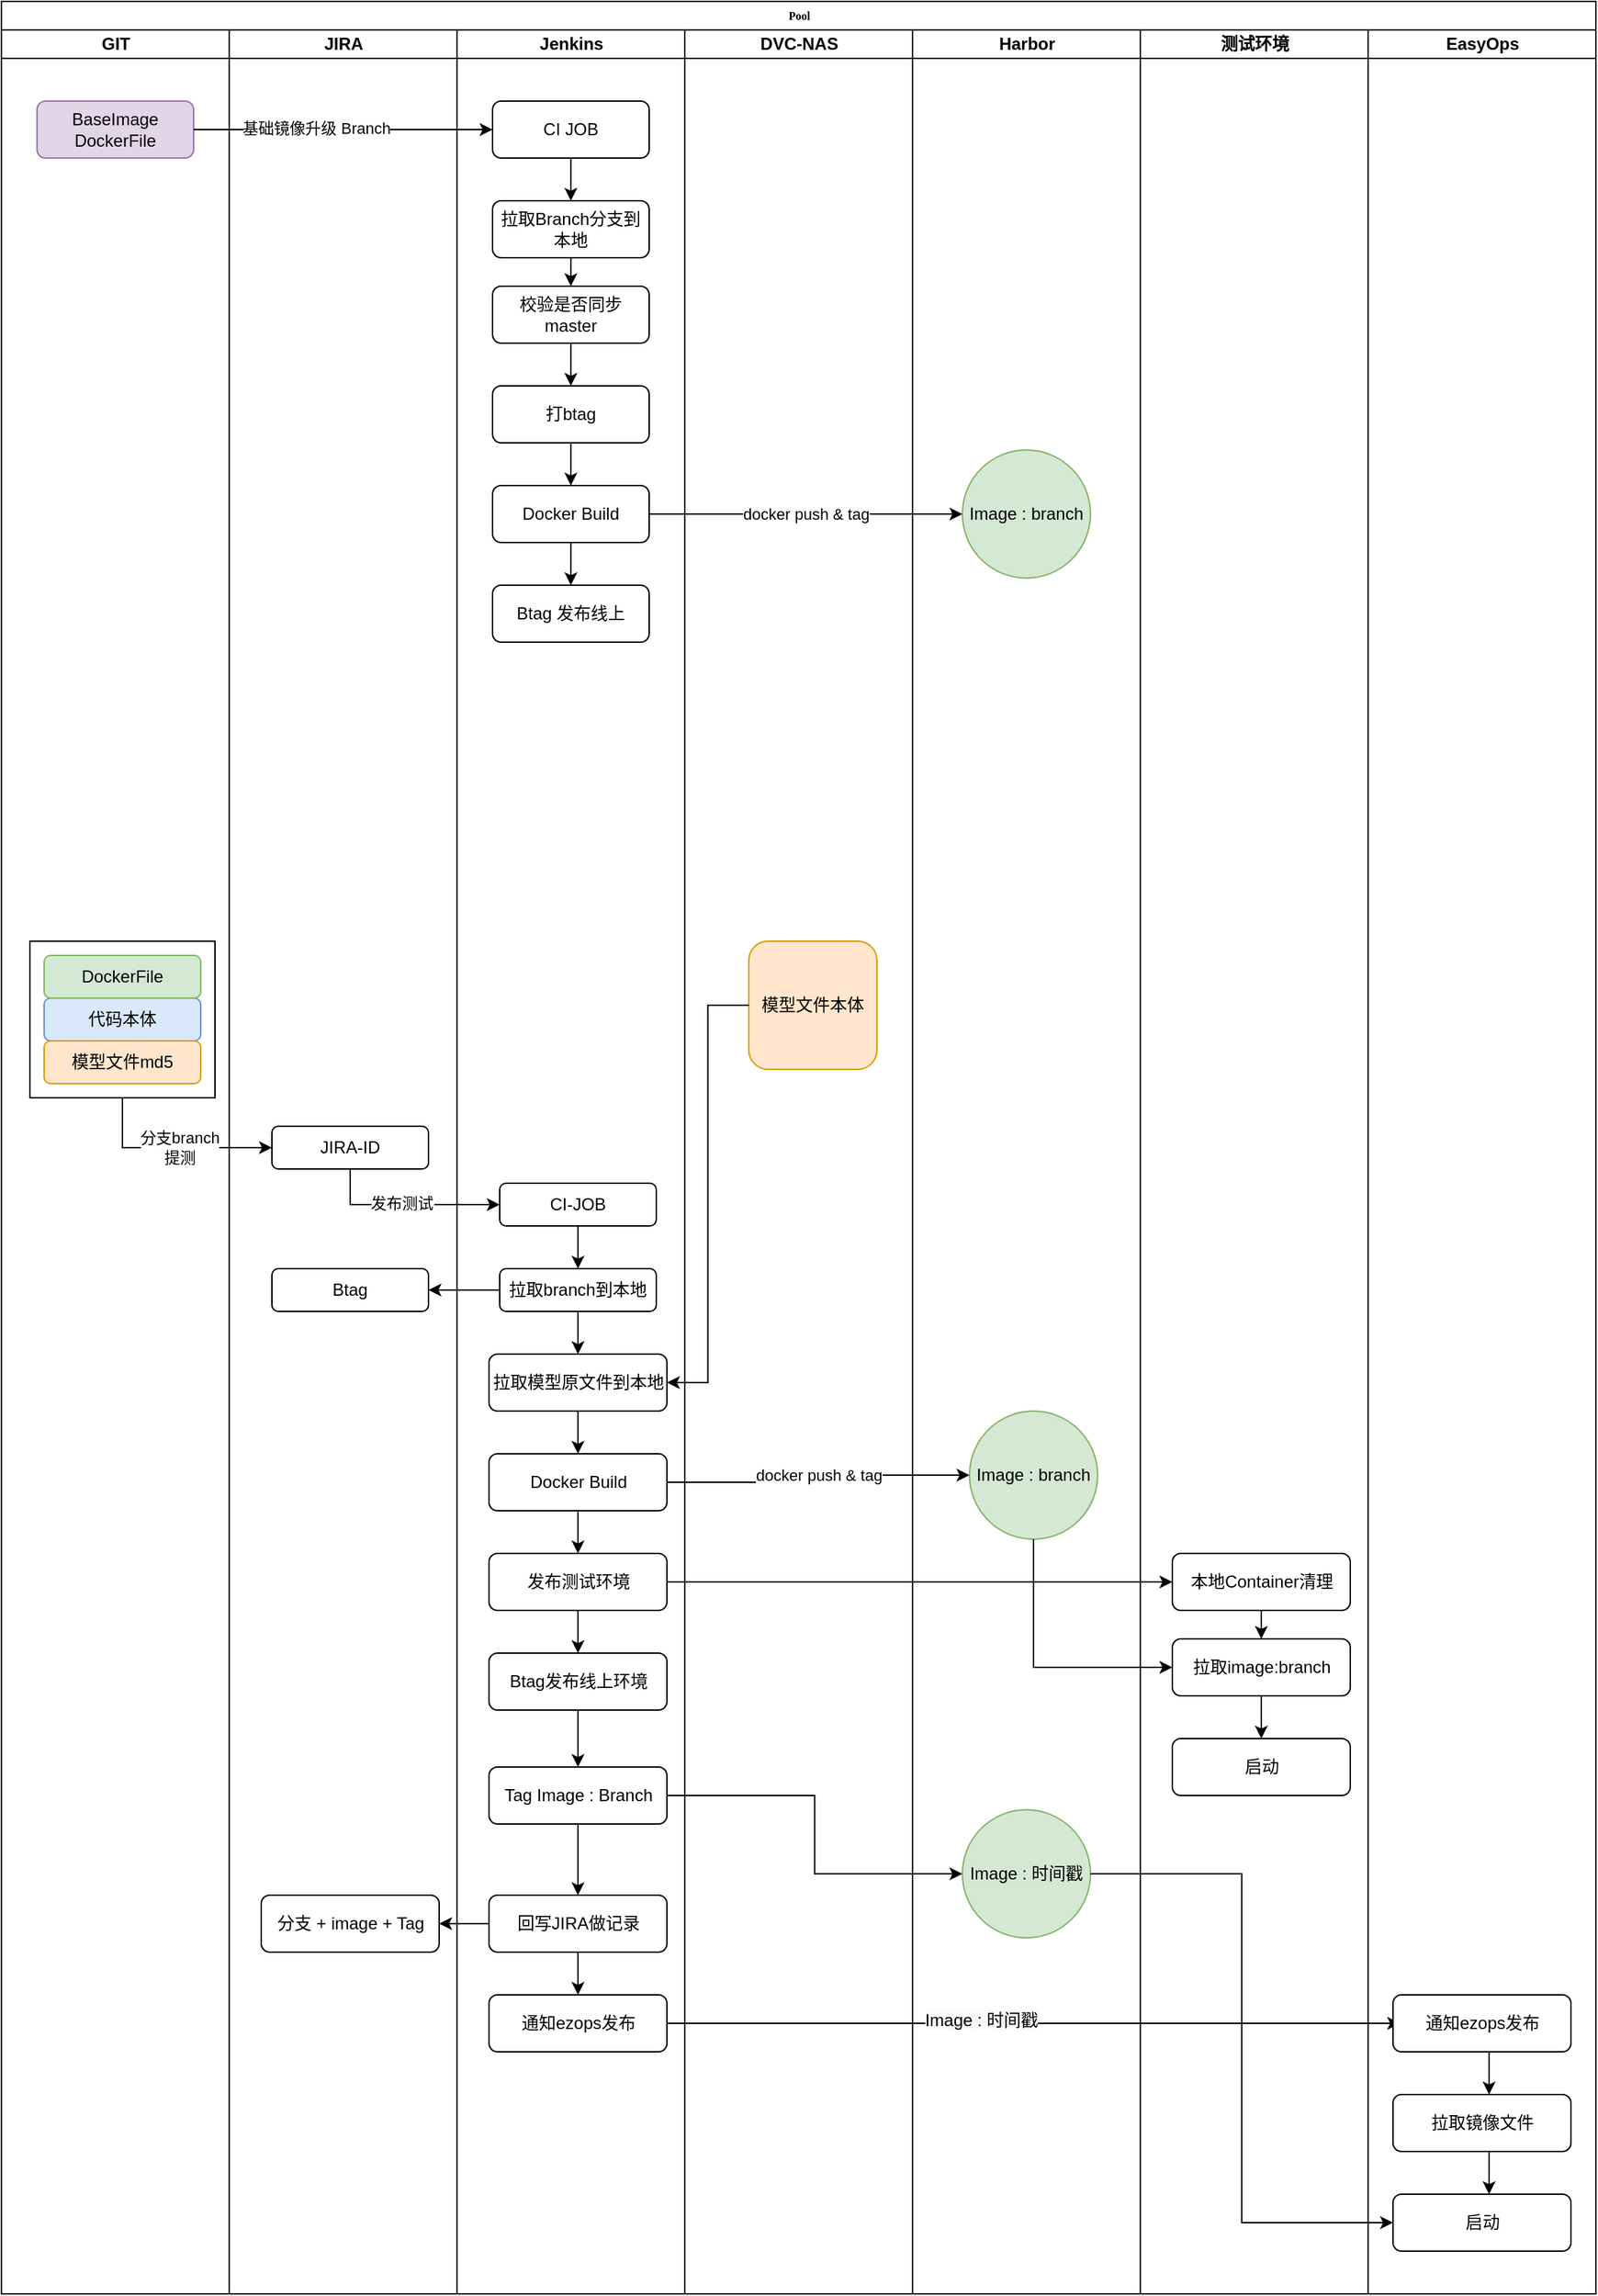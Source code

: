 <mxfile version="14.1.9" type="github">
  <diagram name="Page-1" id="74e2e168-ea6b-b213-b513-2b3c1d86103e">
    <mxGraphModel dx="2066" dy="1077" grid="1" gridSize="10" guides="1" tooltips="1" connect="1" arrows="1" fold="1" page="1" pageScale="1" pageWidth="1100" pageHeight="2700" background="#ffffff" math="0" shadow="0">
      <root>
        <mxCell id="0" />
        <mxCell id="1" parent="0" />
        <mxCell id="77e6c97f196da883-1" value="Pool" style="swimlane;html=1;childLayout=stackLayout;startSize=20;rounded=0;shadow=0;labelBackgroundColor=none;strokeWidth=1;fontFamily=Verdana;fontSize=8;align=center;" parent="1" vertex="1">
          <mxGeometry x="360" y="30" width="1120" height="1610" as="geometry">
            <mxRectangle x="70" y="40" width="60" height="20" as="alternateBounds" />
          </mxGeometry>
        </mxCell>
        <mxCell id="77e6c97f196da883-40" style="edgeStyle=orthogonalEdgeStyle;rounded=1;html=1;labelBackgroundColor=none;startArrow=none;startFill=0;startSize=5;endArrow=classicThin;endFill=1;endSize=5;jettySize=auto;orthogonalLoop=1;strokeWidth=1;fontFamily=Verdana;fontSize=8" parent="77e6c97f196da883-1" edge="1">
          <mxGeometry relative="1" as="geometry">
            <mxPoint x="770" y="690" as="sourcePoint" />
          </mxGeometry>
        </mxCell>
        <mxCell id="77e6c97f196da883-3" value="GIT" style="swimlane;html=1;startSize=20;" parent="77e6c97f196da883-1" vertex="1">
          <mxGeometry y="20" width="160" height="1590" as="geometry">
            <mxRectangle x="160" y="20" width="30" height="730" as="alternateBounds" />
          </mxGeometry>
        </mxCell>
        <mxCell id="qFuKY292NcKyGRynSk7K-17" value="" style="rounded=0;whiteSpace=wrap;html=1;" parent="77e6c97f196da883-3" vertex="1">
          <mxGeometry x="20" y="640" width="130" height="110" as="geometry" />
        </mxCell>
        <mxCell id="qFuKY292NcKyGRynSk7K-6" value="代码本体" style="rounded=1;whiteSpace=wrap;html=1;fillColor=#dae8fc;strokeColor=#6c8ebf;" parent="77e6c97f196da883-3" vertex="1">
          <mxGeometry x="30" y="680" width="110" height="30" as="geometry" />
        </mxCell>
        <mxCell id="qFuKY292NcKyGRynSk7K-10" value="DockerFile" style="rounded=1;whiteSpace=wrap;html=1;fillColor=#d5e8d4;strokeColor=#82b366;" parent="77e6c97f196da883-3" vertex="1">
          <mxGeometry x="30" y="650" width="110" height="30" as="geometry" />
        </mxCell>
        <mxCell id="qFuKY292NcKyGRynSk7K-11" value="模型文件md5" style="rounded=1;whiteSpace=wrap;html=1;fillColor=#ffe6cc;strokeColor=#d79b00;" parent="77e6c97f196da883-3" vertex="1">
          <mxGeometry x="30" y="710" width="110" height="30" as="geometry" />
        </mxCell>
        <mxCell id="qFuKY292NcKyGRynSk7K-16" style="edgeStyle=orthogonalEdgeStyle;rounded=0;orthogonalLoop=1;jettySize=auto;html=1;exitX=0.5;exitY=1;exitDx=0;exitDy=0;" parent="77e6c97f196da883-3" source="qFuKY292NcKyGRynSk7K-6" target="qFuKY292NcKyGRynSk7K-6" edge="1">
          <mxGeometry relative="1" as="geometry" />
        </mxCell>
        <mxCell id="O5KyWY-3H8QUaeKtWlQd-1" value="&lt;div&gt;BaseImage&lt;/div&gt;&lt;div&gt;DockerFile&lt;br&gt;&lt;/div&gt;" style="rounded=1;whiteSpace=wrap;html=1;fillColor=#e1d5e7;strokeColor=#9673a6;" vertex="1" parent="77e6c97f196da883-3">
          <mxGeometry x="25" y="50" width="110" height="40" as="geometry" />
        </mxCell>
        <mxCell id="77e6c97f196da883-4" value="JIRA" style="swimlane;html=1;startSize=20;" parent="77e6c97f196da883-1" vertex="1">
          <mxGeometry x="160" y="20" width="160" height="1590" as="geometry" />
        </mxCell>
        <mxCell id="qFuKY292NcKyGRynSk7K-22" value="JIRA-ID" style="rounded=1;whiteSpace=wrap;html=1;" parent="77e6c97f196da883-4" vertex="1">
          <mxGeometry x="30" y="770" width="110" height="30" as="geometry" />
        </mxCell>
        <mxCell id="qFuKY292NcKyGRynSk7K-34" value="Btag" style="rounded=1;whiteSpace=wrap;html=1;" parent="77e6c97f196da883-4" vertex="1">
          <mxGeometry x="30" y="870" width="110" height="30" as="geometry" />
        </mxCell>
        <mxCell id="qFuKY292NcKyGRynSk7K-64" value="分支 + image + Tag" style="rounded=1;whiteSpace=wrap;html=1;" parent="77e6c97f196da883-4" vertex="1">
          <mxGeometry x="22.5" y="1310" width="125" height="40" as="geometry" />
        </mxCell>
        <mxCell id="qFuKY292NcKyGRynSk7K-3" value="Jenkins" style="swimlane;html=1;startSize=20;" parent="77e6c97f196da883-1" vertex="1">
          <mxGeometry x="320" y="20" width="160" height="1590" as="geometry" />
        </mxCell>
        <mxCell id="qFuKY292NcKyGRynSk7K-30" style="edgeStyle=orthogonalEdgeStyle;rounded=0;orthogonalLoop=1;jettySize=auto;html=1;" parent="qFuKY292NcKyGRynSk7K-3" source="qFuKY292NcKyGRynSk7K-26" target="qFuKY292NcKyGRynSk7K-29" edge="1">
          <mxGeometry relative="1" as="geometry" />
        </mxCell>
        <mxCell id="qFuKY292NcKyGRynSk7K-26" value="CI-JOB" style="rounded=1;whiteSpace=wrap;html=1;" parent="qFuKY292NcKyGRynSk7K-3" vertex="1">
          <mxGeometry x="30" y="810" width="110" height="30" as="geometry" />
        </mxCell>
        <mxCell id="qFuKY292NcKyGRynSk7K-38" style="edgeStyle=orthogonalEdgeStyle;rounded=0;orthogonalLoop=1;jettySize=auto;html=1;" parent="qFuKY292NcKyGRynSk7K-3" source="qFuKY292NcKyGRynSk7K-29" target="qFuKY292NcKyGRynSk7K-36" edge="1">
          <mxGeometry relative="1" as="geometry" />
        </mxCell>
        <mxCell id="qFuKY292NcKyGRynSk7K-29" value="拉取branch到本地" style="rounded=1;whiteSpace=wrap;html=1;" parent="qFuKY292NcKyGRynSk7K-3" vertex="1">
          <mxGeometry x="30" y="870" width="110" height="30" as="geometry" />
        </mxCell>
        <mxCell id="qFuKY292NcKyGRynSk7K-40" style="edgeStyle=orthogonalEdgeStyle;rounded=0;orthogonalLoop=1;jettySize=auto;html=1;" parent="qFuKY292NcKyGRynSk7K-3" source="qFuKY292NcKyGRynSk7K-36" target="qFuKY292NcKyGRynSk7K-39" edge="1">
          <mxGeometry relative="1" as="geometry" />
        </mxCell>
        <mxCell id="qFuKY292NcKyGRynSk7K-36" value="拉取模型原文件到本地" style="rounded=1;whiteSpace=wrap;html=1;" parent="qFuKY292NcKyGRynSk7K-3" vertex="1">
          <mxGeometry x="22.5" y="930" width="125" height="40" as="geometry" />
        </mxCell>
        <mxCell id="qFuKY292NcKyGRynSk7K-46" style="edgeStyle=orthogonalEdgeStyle;rounded=0;orthogonalLoop=1;jettySize=auto;html=1;" parent="qFuKY292NcKyGRynSk7K-3" source="qFuKY292NcKyGRynSk7K-39" target="qFuKY292NcKyGRynSk7K-45" edge="1">
          <mxGeometry relative="1" as="geometry" />
        </mxCell>
        <mxCell id="qFuKY292NcKyGRynSk7K-39" value="Docker Build" style="rounded=1;whiteSpace=wrap;html=1;" parent="qFuKY292NcKyGRynSk7K-3" vertex="1">
          <mxGeometry x="22.5" y="1000" width="125" height="40" as="geometry" />
        </mxCell>
        <mxCell id="qFuKY292NcKyGRynSk7K-56" style="edgeStyle=orthogonalEdgeStyle;rounded=0;orthogonalLoop=1;jettySize=auto;html=1;" parent="qFuKY292NcKyGRynSk7K-3" source="qFuKY292NcKyGRynSk7K-45" target="qFuKY292NcKyGRynSk7K-55" edge="1">
          <mxGeometry relative="1" as="geometry" />
        </mxCell>
        <mxCell id="qFuKY292NcKyGRynSk7K-45" value="发布测试环境" style="rounded=1;whiteSpace=wrap;html=1;" parent="qFuKY292NcKyGRynSk7K-3" vertex="1">
          <mxGeometry x="22.5" y="1070" width="125" height="40" as="geometry" />
        </mxCell>
        <mxCell id="qFuKY292NcKyGRynSk7K-59" style="edgeStyle=orthogonalEdgeStyle;rounded=0;orthogonalLoop=1;jettySize=auto;html=1;" parent="qFuKY292NcKyGRynSk7K-3" source="qFuKY292NcKyGRynSk7K-55" target="qFuKY292NcKyGRynSk7K-57" edge="1">
          <mxGeometry relative="1" as="geometry" />
        </mxCell>
        <mxCell id="qFuKY292NcKyGRynSk7K-55" value="Btag发布线上环境" style="rounded=1;whiteSpace=wrap;html=1;" parent="qFuKY292NcKyGRynSk7K-3" vertex="1">
          <mxGeometry x="22.5" y="1140" width="125" height="40" as="geometry" />
        </mxCell>
        <mxCell id="qFuKY292NcKyGRynSk7K-69" style="edgeStyle=orthogonalEdgeStyle;rounded=0;orthogonalLoop=1;jettySize=auto;html=1;" parent="qFuKY292NcKyGRynSk7K-3" source="qFuKY292NcKyGRynSk7K-57" target="qFuKY292NcKyGRynSk7K-62" edge="1">
          <mxGeometry relative="1" as="geometry" />
        </mxCell>
        <mxCell id="qFuKY292NcKyGRynSk7K-57" value="Tag Image : Branch" style="rounded=1;whiteSpace=wrap;html=1;" parent="qFuKY292NcKyGRynSk7K-3" vertex="1">
          <mxGeometry x="22.5" y="1220" width="125" height="40" as="geometry" />
        </mxCell>
        <mxCell id="qFuKY292NcKyGRynSk7K-71" style="edgeStyle=orthogonalEdgeStyle;rounded=0;orthogonalLoop=1;jettySize=auto;html=1;" parent="qFuKY292NcKyGRynSk7K-3" source="qFuKY292NcKyGRynSk7K-62" target="qFuKY292NcKyGRynSk7K-70" edge="1">
          <mxGeometry relative="1" as="geometry" />
        </mxCell>
        <mxCell id="qFuKY292NcKyGRynSk7K-62" value="回写JIRA做记录" style="rounded=1;whiteSpace=wrap;html=1;" parent="qFuKY292NcKyGRynSk7K-3" vertex="1">
          <mxGeometry x="22.5" y="1310" width="125" height="40" as="geometry" />
        </mxCell>
        <mxCell id="qFuKY292NcKyGRynSk7K-70" value="通知ezops发布" style="rounded=1;whiteSpace=wrap;html=1;" parent="qFuKY292NcKyGRynSk7K-3" vertex="1">
          <mxGeometry x="22.5" y="1380" width="125" height="40" as="geometry" />
        </mxCell>
        <mxCell id="O5KyWY-3H8QUaeKtWlQd-6" style="edgeStyle=orthogonalEdgeStyle;rounded=0;orthogonalLoop=1;jettySize=auto;html=1;" edge="1" parent="qFuKY292NcKyGRynSk7K-3" source="O5KyWY-3H8QUaeKtWlQd-2" target="O5KyWY-3H8QUaeKtWlQd-5">
          <mxGeometry relative="1" as="geometry" />
        </mxCell>
        <mxCell id="O5KyWY-3H8QUaeKtWlQd-2" value="CI JOB" style="rounded=1;whiteSpace=wrap;html=1;" vertex="1" parent="qFuKY292NcKyGRynSk7K-3">
          <mxGeometry x="25" y="50" width="110" height="40" as="geometry" />
        </mxCell>
        <mxCell id="O5KyWY-3H8QUaeKtWlQd-12" style="edgeStyle=orthogonalEdgeStyle;rounded=0;orthogonalLoop=1;jettySize=auto;html=1;" edge="1" parent="qFuKY292NcKyGRynSk7K-3" source="O5KyWY-3H8QUaeKtWlQd-5" target="O5KyWY-3H8QUaeKtWlQd-7">
          <mxGeometry relative="1" as="geometry" />
        </mxCell>
        <mxCell id="O5KyWY-3H8QUaeKtWlQd-5" value="拉取Branch分支到本地" style="rounded=1;whiteSpace=wrap;html=1;" vertex="1" parent="qFuKY292NcKyGRynSk7K-3">
          <mxGeometry x="25" y="120" width="110" height="40" as="geometry" />
        </mxCell>
        <mxCell id="O5KyWY-3H8QUaeKtWlQd-13" style="edgeStyle=orthogonalEdgeStyle;rounded=0;orthogonalLoop=1;jettySize=auto;html=1;" edge="1" parent="qFuKY292NcKyGRynSk7K-3" source="O5KyWY-3H8QUaeKtWlQd-7" target="O5KyWY-3H8QUaeKtWlQd-8">
          <mxGeometry relative="1" as="geometry" />
        </mxCell>
        <mxCell id="O5KyWY-3H8QUaeKtWlQd-7" value="校验是否同步master" style="rounded=1;whiteSpace=wrap;html=1;" vertex="1" parent="qFuKY292NcKyGRynSk7K-3">
          <mxGeometry x="25" y="180" width="110" height="40" as="geometry" />
        </mxCell>
        <mxCell id="O5KyWY-3H8QUaeKtWlQd-14" style="edgeStyle=orthogonalEdgeStyle;rounded=0;orthogonalLoop=1;jettySize=auto;html=1;" edge="1" parent="qFuKY292NcKyGRynSk7K-3" source="O5KyWY-3H8QUaeKtWlQd-8" target="O5KyWY-3H8QUaeKtWlQd-9">
          <mxGeometry relative="1" as="geometry" />
        </mxCell>
        <mxCell id="O5KyWY-3H8QUaeKtWlQd-8" value="打btag" style="rounded=1;whiteSpace=wrap;html=1;" vertex="1" parent="qFuKY292NcKyGRynSk7K-3">
          <mxGeometry x="25" y="250" width="110" height="40" as="geometry" />
        </mxCell>
        <mxCell id="O5KyWY-3H8QUaeKtWlQd-16" style="edgeStyle=orthogonalEdgeStyle;rounded=0;orthogonalLoop=1;jettySize=auto;html=1;" edge="1" parent="qFuKY292NcKyGRynSk7K-3" source="O5KyWY-3H8QUaeKtWlQd-9" target="O5KyWY-3H8QUaeKtWlQd-15">
          <mxGeometry relative="1" as="geometry" />
        </mxCell>
        <mxCell id="O5KyWY-3H8QUaeKtWlQd-9" value="Docker Build" style="rounded=1;whiteSpace=wrap;html=1;" vertex="1" parent="qFuKY292NcKyGRynSk7K-3">
          <mxGeometry x="25" y="320" width="110" height="40" as="geometry" />
        </mxCell>
        <mxCell id="O5KyWY-3H8QUaeKtWlQd-15" value="Btag 发布线上" style="rounded=1;whiteSpace=wrap;html=1;" vertex="1" parent="qFuKY292NcKyGRynSk7K-3">
          <mxGeometry x="25" y="390" width="110" height="40" as="geometry" />
        </mxCell>
        <mxCell id="qFuKY292NcKyGRynSk7K-4" value="DVC-NAS" style="swimlane;html=1;startSize=20;" parent="77e6c97f196da883-1" vertex="1">
          <mxGeometry x="480" y="20" width="160" height="1590" as="geometry" />
        </mxCell>
        <mxCell id="qFuKY292NcKyGRynSk7K-33" value="模型文件本体" style="rounded=1;whiteSpace=wrap;html=1;fillColor=#ffe6cc;strokeColor=#d79b00;" parent="qFuKY292NcKyGRynSk7K-4" vertex="1">
          <mxGeometry x="45" y="640" width="90" height="90" as="geometry" />
        </mxCell>
        <mxCell id="77e6c97f196da883-5" value="Harbor" style="swimlane;html=1;startSize=20;" parent="77e6c97f196da883-1" vertex="1">
          <mxGeometry x="640" y="20" width="160" height="1590" as="geometry" />
        </mxCell>
        <mxCell id="qFuKY292NcKyGRynSk7K-66" value="&lt;span&gt;Image : branch&lt;/span&gt;" style="ellipse;whiteSpace=wrap;html=1;aspect=fixed;fillColor=#d5e8d4;strokeColor=#82b366;" parent="77e6c97f196da883-5" vertex="1">
          <mxGeometry x="40" y="970" width="90" height="90" as="geometry" />
        </mxCell>
        <mxCell id="qFuKY292NcKyGRynSk7K-68" value="&lt;span&gt;Image : 时间戳&lt;/span&gt;" style="ellipse;whiteSpace=wrap;html=1;aspect=fixed;fillColor=#d5e8d4;strokeColor=#82b366;" parent="77e6c97f196da883-5" vertex="1">
          <mxGeometry x="35" y="1250" width="90" height="90" as="geometry" />
        </mxCell>
        <mxCell id="O5KyWY-3H8QUaeKtWlQd-10" value="&lt;span&gt;Image : branch&lt;/span&gt;" style="ellipse;whiteSpace=wrap;html=1;aspect=fixed;fillColor=#d5e8d4;strokeColor=#82b366;" vertex="1" parent="77e6c97f196da883-5">
          <mxGeometry x="35" y="295" width="90" height="90" as="geometry" />
        </mxCell>
        <mxCell id="qFuKY292NcKyGRynSk7K-24" style="edgeStyle=orthogonalEdgeStyle;rounded=0;orthogonalLoop=1;jettySize=auto;html=1;entryX=0;entryY=0.5;entryDx=0;entryDy=0;" parent="77e6c97f196da883-1" source="qFuKY292NcKyGRynSk7K-17" target="qFuKY292NcKyGRynSk7K-22" edge="1">
          <mxGeometry relative="1" as="geometry">
            <Array as="points">
              <mxPoint x="85" y="805" />
            </Array>
          </mxGeometry>
        </mxCell>
        <mxCell id="qFuKY292NcKyGRynSk7K-25" value="分支branch&lt;br&gt;提测" style="edgeLabel;html=1;align=center;verticalAlign=middle;resizable=0;points=[];" parent="qFuKY292NcKyGRynSk7K-24" vertex="1" connectable="0">
          <mxGeometry x="-0.129" relative="1" as="geometry">
            <mxPoint x="14" as="offset" />
          </mxGeometry>
        </mxCell>
        <mxCell id="qFuKY292NcKyGRynSk7K-27" style="edgeStyle=orthogonalEdgeStyle;rounded=0;orthogonalLoop=1;jettySize=auto;html=1;entryX=0;entryY=0.5;entryDx=0;entryDy=0;" parent="77e6c97f196da883-1" source="qFuKY292NcKyGRynSk7K-22" target="qFuKY292NcKyGRynSk7K-26" edge="1">
          <mxGeometry relative="1" as="geometry">
            <Array as="points">
              <mxPoint x="245" y="845" />
            </Array>
          </mxGeometry>
        </mxCell>
        <mxCell id="qFuKY292NcKyGRynSk7K-28" value="发布测试" style="edgeLabel;html=1;align=center;verticalAlign=middle;resizable=0;points=[];" parent="qFuKY292NcKyGRynSk7K-27" vertex="1" connectable="0">
          <mxGeometry x="-0.061" y="1" relative="1" as="geometry">
            <mxPoint as="offset" />
          </mxGeometry>
        </mxCell>
        <mxCell id="qFuKY292NcKyGRynSk7K-35" style="edgeStyle=orthogonalEdgeStyle;rounded=0;orthogonalLoop=1;jettySize=auto;html=1;entryX=1;entryY=0.5;entryDx=0;entryDy=0;" parent="77e6c97f196da883-1" source="qFuKY292NcKyGRynSk7K-29" target="qFuKY292NcKyGRynSk7K-34" edge="1">
          <mxGeometry relative="1" as="geometry" />
        </mxCell>
        <mxCell id="qFuKY292NcKyGRynSk7K-37" style="edgeStyle=orthogonalEdgeStyle;rounded=0;orthogonalLoop=1;jettySize=auto;html=1;entryX=1;entryY=0.5;entryDx=0;entryDy=0;" parent="77e6c97f196da883-1" source="qFuKY292NcKyGRynSk7K-33" target="qFuKY292NcKyGRynSk7K-36" edge="1">
          <mxGeometry relative="1" as="geometry" />
        </mxCell>
        <mxCell id="qFuKY292NcKyGRynSk7K-42" style="edgeStyle=orthogonalEdgeStyle;rounded=0;orthogonalLoop=1;jettySize=auto;html=1;" parent="77e6c97f196da883-1" source="qFuKY292NcKyGRynSk7K-39" target="qFuKY292NcKyGRynSk7K-66" edge="1">
          <mxGeometry relative="1" as="geometry">
            <mxPoint x="662.5" y="940" as="targetPoint" />
          </mxGeometry>
        </mxCell>
        <mxCell id="qFuKY292NcKyGRynSk7K-43" value="docker push &amp;amp; tag" style="edgeLabel;html=1;align=center;verticalAlign=middle;resizable=0;points=[];" parent="qFuKY292NcKyGRynSk7K-42" vertex="1" connectable="0">
          <mxGeometry x="0.236" y="-1" relative="1" as="geometry">
            <mxPoint x="-23.5" y="-1" as="offset" />
          </mxGeometry>
        </mxCell>
        <mxCell id="qFuKY292NcKyGRynSk7K-48" style="edgeStyle=orthogonalEdgeStyle;rounded=0;orthogonalLoop=1;jettySize=auto;html=1;entryX=0;entryY=0.5;entryDx=0;entryDy=0;" parent="77e6c97f196da883-1" source="qFuKY292NcKyGRynSk7K-45" target="qFuKY292NcKyGRynSk7K-47" edge="1">
          <mxGeometry relative="1" as="geometry" />
        </mxCell>
        <mxCell id="qFuKY292NcKyGRynSk7K-52" style="edgeStyle=orthogonalEdgeStyle;rounded=0;orthogonalLoop=1;jettySize=auto;html=1;entryX=0;entryY=0.5;entryDx=0;entryDy=0;" parent="77e6c97f196da883-1" target="qFuKY292NcKyGRynSk7K-49" edge="1">
          <mxGeometry relative="1" as="geometry">
            <mxPoint x="725" y="1080" as="sourcePoint" />
            <Array as="points">
              <mxPoint x="725" y="1170" />
            </Array>
          </mxGeometry>
        </mxCell>
        <mxCell id="qFuKY292NcKyGRynSk7K-61" style="edgeStyle=orthogonalEdgeStyle;rounded=0;orthogonalLoop=1;jettySize=auto;html=1;entryX=0;entryY=0.5;entryDx=0;entryDy=0;" parent="77e6c97f196da883-1" source="qFuKY292NcKyGRynSk7K-57" target="qFuKY292NcKyGRynSk7K-68" edge="1">
          <mxGeometry relative="1" as="geometry">
            <mxPoint x="662.5" y="1300" as="targetPoint" />
          </mxGeometry>
        </mxCell>
        <mxCell id="qFuKY292NcKyGRynSk7K-65" style="edgeStyle=orthogonalEdgeStyle;rounded=0;orthogonalLoop=1;jettySize=auto;html=1;entryX=1;entryY=0.5;entryDx=0;entryDy=0;" parent="77e6c97f196da883-1" source="qFuKY292NcKyGRynSk7K-62" target="qFuKY292NcKyGRynSk7K-64" edge="1">
          <mxGeometry relative="1" as="geometry" />
        </mxCell>
        <mxCell id="qFuKY292NcKyGRynSk7K-73" style="edgeStyle=orthogonalEdgeStyle;rounded=0;orthogonalLoop=1;jettySize=auto;html=1;entryX=0;entryY=0.5;entryDx=0;entryDy=0;" parent="77e6c97f196da883-1" source="qFuKY292NcKyGRynSk7K-70" edge="1">
          <mxGeometry relative="1" as="geometry">
            <mxPoint x="982.5" y="1420" as="targetPoint" />
          </mxGeometry>
        </mxCell>
        <mxCell id="qFuKY292NcKyGRynSk7K-74" value="&lt;span style=&quot;font-size: 12px ; background-color: rgb(248 , 249 , 250)&quot;&gt;Image : 时间戳&lt;/span&gt;" style="edgeLabel;html=1;align=center;verticalAlign=middle;resizable=0;points=[];" parent="qFuKY292NcKyGRynSk7K-73" vertex="1" connectable="0">
          <mxGeometry x="-0.148" y="2" relative="1" as="geometry">
            <mxPoint x="1" as="offset" />
          </mxGeometry>
        </mxCell>
        <mxCell id="qFuKY292NcKyGRynSk7K-76" style="edgeStyle=orthogonalEdgeStyle;rounded=0;orthogonalLoop=1;jettySize=auto;html=1;entryX=0;entryY=0.5;entryDx=0;entryDy=0;" parent="77e6c97f196da883-1" source="qFuKY292NcKyGRynSk7K-68" target="qFuKY292NcKyGRynSk7K-77" edge="1">
          <mxGeometry relative="1" as="geometry">
            <mxPoint x="982.5" y="1490" as="targetPoint" />
          </mxGeometry>
        </mxCell>
        <mxCell id="qFuKY292NcKyGRynSk7K-21" value="测试环境" style="swimlane;html=1;startSize=20;" parent="77e6c97f196da883-1" vertex="1">
          <mxGeometry x="800" y="20" width="160" height="1590" as="geometry" />
        </mxCell>
        <mxCell id="qFuKY292NcKyGRynSk7K-51" style="edgeStyle=orthogonalEdgeStyle;rounded=0;orthogonalLoop=1;jettySize=auto;html=1;" parent="qFuKY292NcKyGRynSk7K-21" source="qFuKY292NcKyGRynSk7K-47" target="qFuKY292NcKyGRynSk7K-49" edge="1">
          <mxGeometry relative="1" as="geometry" />
        </mxCell>
        <mxCell id="qFuKY292NcKyGRynSk7K-47" value="本地Container清理" style="rounded=1;whiteSpace=wrap;html=1;" parent="qFuKY292NcKyGRynSk7K-21" vertex="1">
          <mxGeometry x="22.5" y="1070" width="125" height="40" as="geometry" />
        </mxCell>
        <mxCell id="qFuKY292NcKyGRynSk7K-54" style="edgeStyle=orthogonalEdgeStyle;rounded=0;orthogonalLoop=1;jettySize=auto;html=1;" parent="qFuKY292NcKyGRynSk7K-21" source="qFuKY292NcKyGRynSk7K-49" target="qFuKY292NcKyGRynSk7K-53" edge="1">
          <mxGeometry relative="1" as="geometry" />
        </mxCell>
        <mxCell id="qFuKY292NcKyGRynSk7K-49" value="拉取image:branch" style="rounded=1;whiteSpace=wrap;html=1;" parent="qFuKY292NcKyGRynSk7K-21" vertex="1">
          <mxGeometry x="22.5" y="1130" width="125" height="40" as="geometry" />
        </mxCell>
        <mxCell id="qFuKY292NcKyGRynSk7K-53" value="启动" style="rounded=1;whiteSpace=wrap;html=1;" parent="qFuKY292NcKyGRynSk7K-21" vertex="1">
          <mxGeometry x="22.5" y="1200" width="125" height="40" as="geometry" />
        </mxCell>
        <mxCell id="qFuKY292NcKyGRynSk7K-44" value="EasyOps" style="swimlane;html=1;startSize=20;" parent="77e6c97f196da883-1" vertex="1">
          <mxGeometry x="960" y="20" width="160" height="1590" as="geometry" />
        </mxCell>
        <mxCell id="qFuKY292NcKyGRynSk7K-78" style="edgeStyle=orthogonalEdgeStyle;rounded=0;orthogonalLoop=1;jettySize=auto;html=1;entryX=0.5;entryY=0;entryDx=0;entryDy=0;" parent="qFuKY292NcKyGRynSk7K-44" edge="1">
          <mxGeometry relative="1" as="geometry">
            <mxPoint x="85" y="1420" as="sourcePoint" />
            <mxPoint x="85" y="1450" as="targetPoint" />
          </mxGeometry>
        </mxCell>
        <mxCell id="qFuKY292NcKyGRynSk7K-72" value="通知ezops发布" style="rounded=1;whiteSpace=wrap;html=1;" parent="qFuKY292NcKyGRynSk7K-44" vertex="1">
          <mxGeometry x="17.5" y="1380" width="125" height="40" as="geometry" />
        </mxCell>
        <mxCell id="qFuKY292NcKyGRynSk7K-79" style="edgeStyle=orthogonalEdgeStyle;rounded=0;orthogonalLoop=1;jettySize=auto;html=1;" parent="qFuKY292NcKyGRynSk7K-44" edge="1">
          <mxGeometry relative="1" as="geometry">
            <mxPoint x="85" y="1490" as="sourcePoint" />
            <mxPoint x="85" y="1520" as="targetPoint" />
          </mxGeometry>
        </mxCell>
        <mxCell id="qFuKY292NcKyGRynSk7K-75" value="拉取镜像文件" style="rounded=1;whiteSpace=wrap;html=1;" parent="qFuKY292NcKyGRynSk7K-44" vertex="1">
          <mxGeometry x="17.5" y="1450" width="125" height="40" as="geometry" />
        </mxCell>
        <mxCell id="qFuKY292NcKyGRynSk7K-77" value="启动" style="rounded=1;whiteSpace=wrap;html=1;" parent="qFuKY292NcKyGRynSk7K-44" vertex="1">
          <mxGeometry x="17.5" y="1520" width="125" height="40" as="geometry" />
        </mxCell>
        <mxCell id="O5KyWY-3H8QUaeKtWlQd-3" style="edgeStyle=orthogonalEdgeStyle;rounded=0;orthogonalLoop=1;jettySize=auto;html=1;" edge="1" parent="77e6c97f196da883-1" source="O5KyWY-3H8QUaeKtWlQd-1" target="O5KyWY-3H8QUaeKtWlQd-2">
          <mxGeometry relative="1" as="geometry" />
        </mxCell>
        <mxCell id="O5KyWY-3H8QUaeKtWlQd-4" value="基础镜像升级 Branch" style="edgeLabel;html=1;align=center;verticalAlign=middle;resizable=0;points=[];" vertex="1" connectable="0" parent="O5KyWY-3H8QUaeKtWlQd-3">
          <mxGeometry x="-0.181" y="1" relative="1" as="geometry">
            <mxPoint as="offset" />
          </mxGeometry>
        </mxCell>
        <mxCell id="O5KyWY-3H8QUaeKtWlQd-11" value="docker push &amp;amp; tag" style="edgeStyle=orthogonalEdgeStyle;rounded=0;orthogonalLoop=1;jettySize=auto;html=1;" edge="1" parent="77e6c97f196da883-1" source="O5KyWY-3H8QUaeKtWlQd-9" target="O5KyWY-3H8QUaeKtWlQd-10">
          <mxGeometry relative="1" as="geometry" />
        </mxCell>
      </root>
    </mxGraphModel>
  </diagram>
</mxfile>
